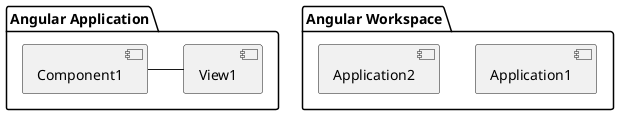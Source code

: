 @startuml

package "Angular Workspace" {
	[Application1]
	[Application2]
}

package "Angular Application" {
	[Component1] - [View1]
}





@enduml
